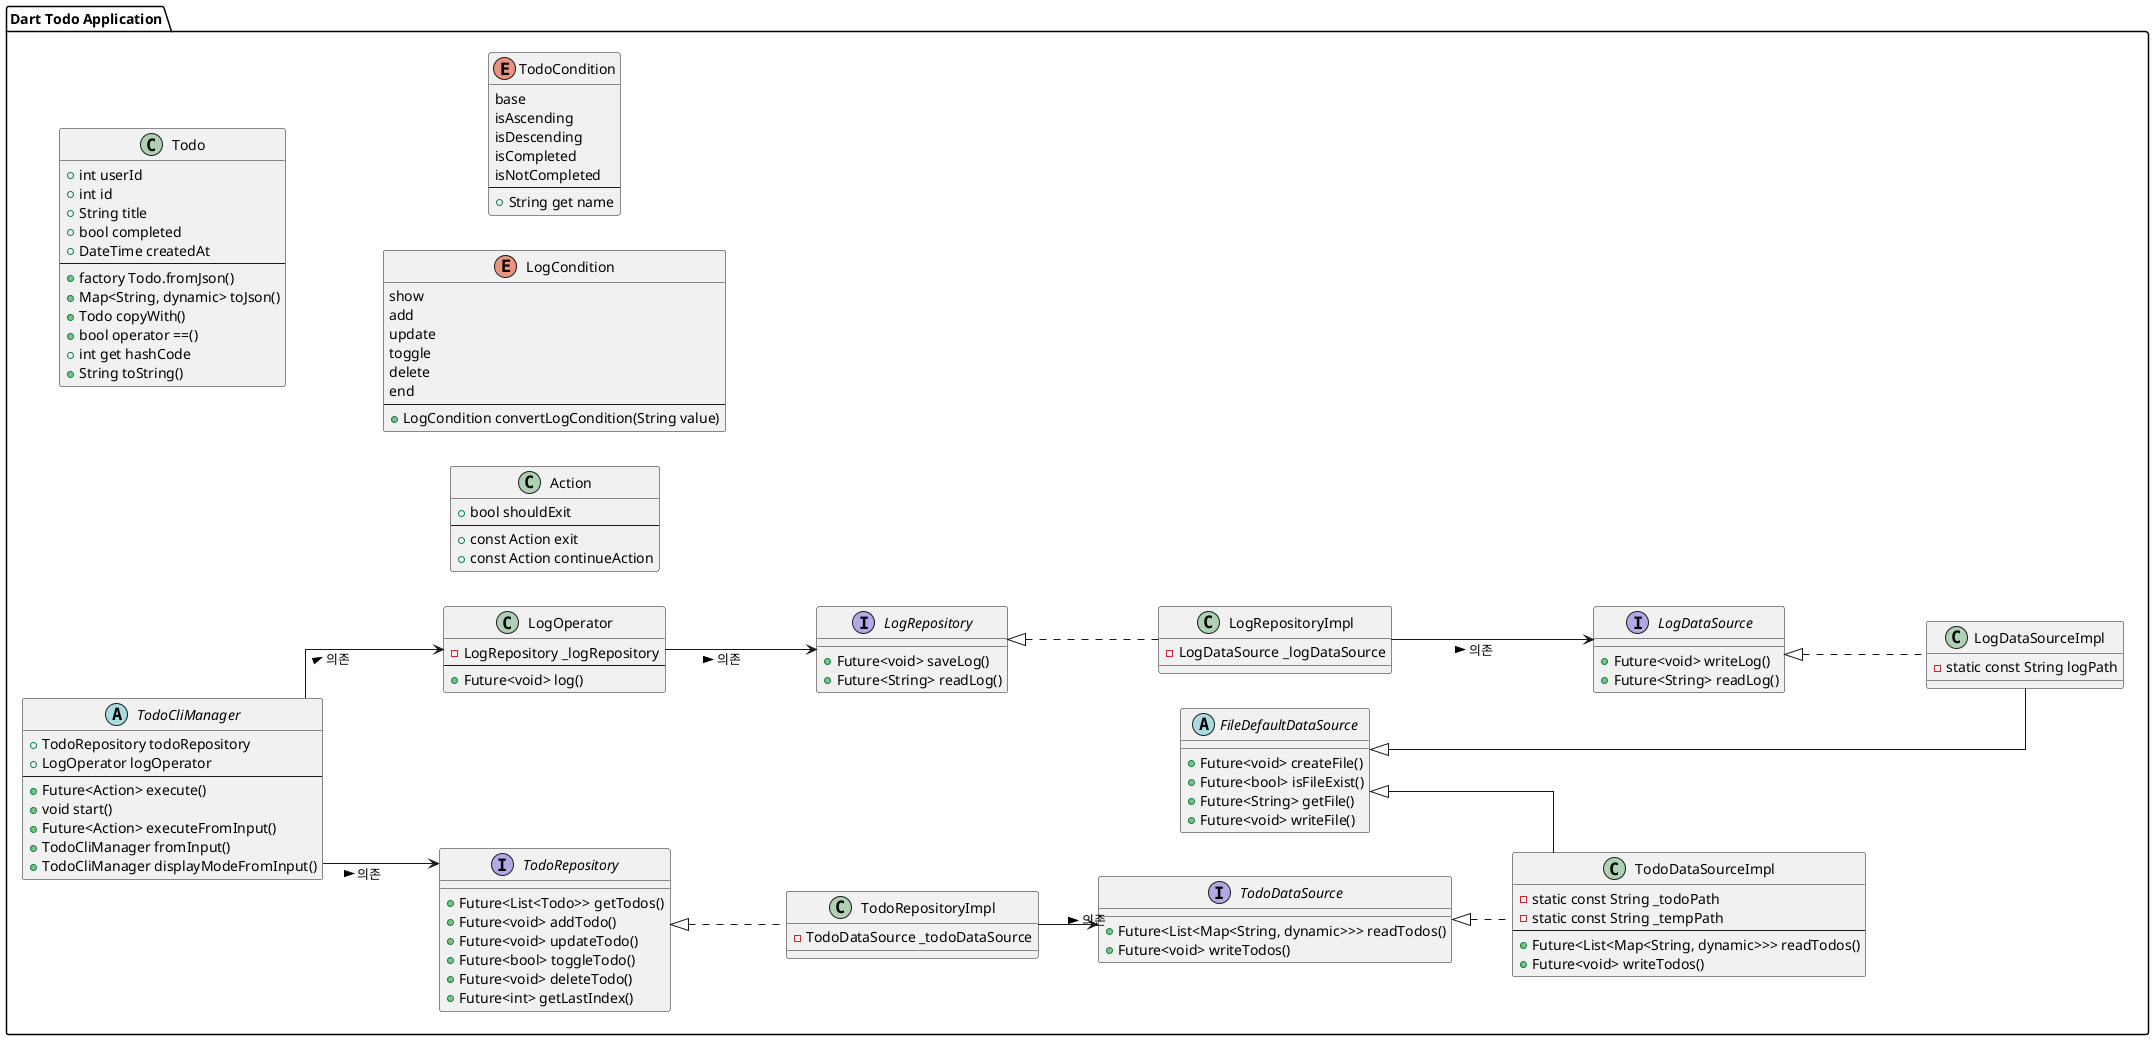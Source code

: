 @startuml

' Layout configurations
skinparam linetype ortho
left to right direction

package "Dart Todo Application" {
scale 1
  ' Models
  class Todo {
    + int userId
    + int id
    + String title
    + bool completed
    + DateTime createdAt
    --
    + factory Todo.fromJson()
    + Map<String, dynamic> toJson()
    + Todo copyWith()
    + bool operator ==()
    + int get hashCode
    + String toString()
  }

  ' Data Sources
  abstract class FileDefaultDataSource {
    + Future<void> createFile()
    + Future<bool> isFileExist()
    + Future<String> getFile()
    + Future<void> writeFile()
  }

together {
interface TodoDataSource {
    + Future<List<Map<String, dynamic>>> readTodos()
    + Future<void> writeTodos()
  }

  class TodoDataSourceImpl extends FileDefaultDataSource implements TodoDataSource {
    - static const String _todoPath
    - static const String _tempPath
    --
    + Future<List<Map<String, dynamic>>> readTodos()
    + Future<void> writeTodos()
  }

  ' Repositories
  interface TodoRepository {
    + Future<List<Todo>> getTodos()
    + Future<void> addTodo()
    + Future<void> updateTodo()
    + Future<bool> toggleTodo()
    + Future<void> deleteTodo()
    + Future<int> getLastIndex()
  }

  class TodoRepositoryImpl implements TodoRepository {
    - TodoDataSource _todoDataSource
  }
}

together {
  interface LogRepository {
    + Future<void> saveLog()
    + Future<String> readLog()
  }

  class LogRepositoryImpl implements LogRepository {
    - LogDataSource _logDataSource
  }

  ' Managers and Operators
  class LogOperator {
    - LogRepository _logRepository
    --
    + Future<void> log()
  }

  interface LogDataSource {
    + Future<void> writeLog()
    + Future<String> readLog()
  }

  class LogDataSourceImpl extends FileDefaultDataSource implements LogDataSource {
    - static const String logPath
  }
}


  abstract class TodoCliManager {
    + TodoRepository todoRepository
    + LogOperator logOperator
    --
    + Future<Action> execute()
    + void start()
    + Future<Action> executeFromInput()
    + TodoCliManager fromInput()
    + TodoCliManager displayModeFromInput()
  }

  ' Enums and Constants
  together {
  enum TodoCondition {
      base
      isAscending
      isDescending
      isCompleted
      isNotCompleted
      --
      + String get name
    }

    enum LogCondition {
      show
      add
      update
      toggle
      delete
      end
      --
      + LogCondition convertLogCondition(String value)
    }
  }


  class Action {
    + bool shouldExit
    --
    + const Action exit
    + const Action continueAction
  }

  LogOperator --> LogRepository : 의존 >
  LogRepositoryImpl --> LogDataSource : 의존 >

  TodoRepositoryImpl --> TodoDataSource : 의존 >

  TodoCliManager --> TodoRepository : 의존 >
  TodoCliManager --> LogOperator : 의존 >
}

@enduml